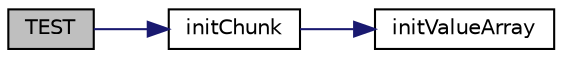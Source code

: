 digraph "TEST"
{
 // INTERACTIVE_SVG=YES
 // LATEX_PDF_SIZE
  edge [fontname="Helvetica",fontsize="10",labelfontname="Helvetica",labelfontsize="10"];
  node [fontname="Helvetica",fontsize="10",shape=record];
  rankdir="LR";
  Node1 [label="TEST",height=0.2,width=0.4,color="black", fillcolor="grey75", style="filled", fontcolor="black",tooltip=" "];
  Node1 -> Node2 [color="midnightblue",fontsize="10",style="solid",fontname="Helvetica"];
  Node2 [label="initChunk",height=0.2,width=0.4,color="black", fillcolor="white", style="filled",URL="$chunk_8c.html#a6fb4c9316c5daf0ff4bd05af12e31849",tooltip="Initialise an empty chunk."];
  Node2 -> Node3 [color="midnightblue",fontsize="10",style="solid",fontname="Helvetica"];
  Node3 [label="initValueArray",height=0.2,width=0.4,color="black", fillcolor="white", style="filled",URL="$value_8c.html#a6b3e6aaa3c61222073b87c5c033c9370",tooltip="Initialise an empty array."];
}

